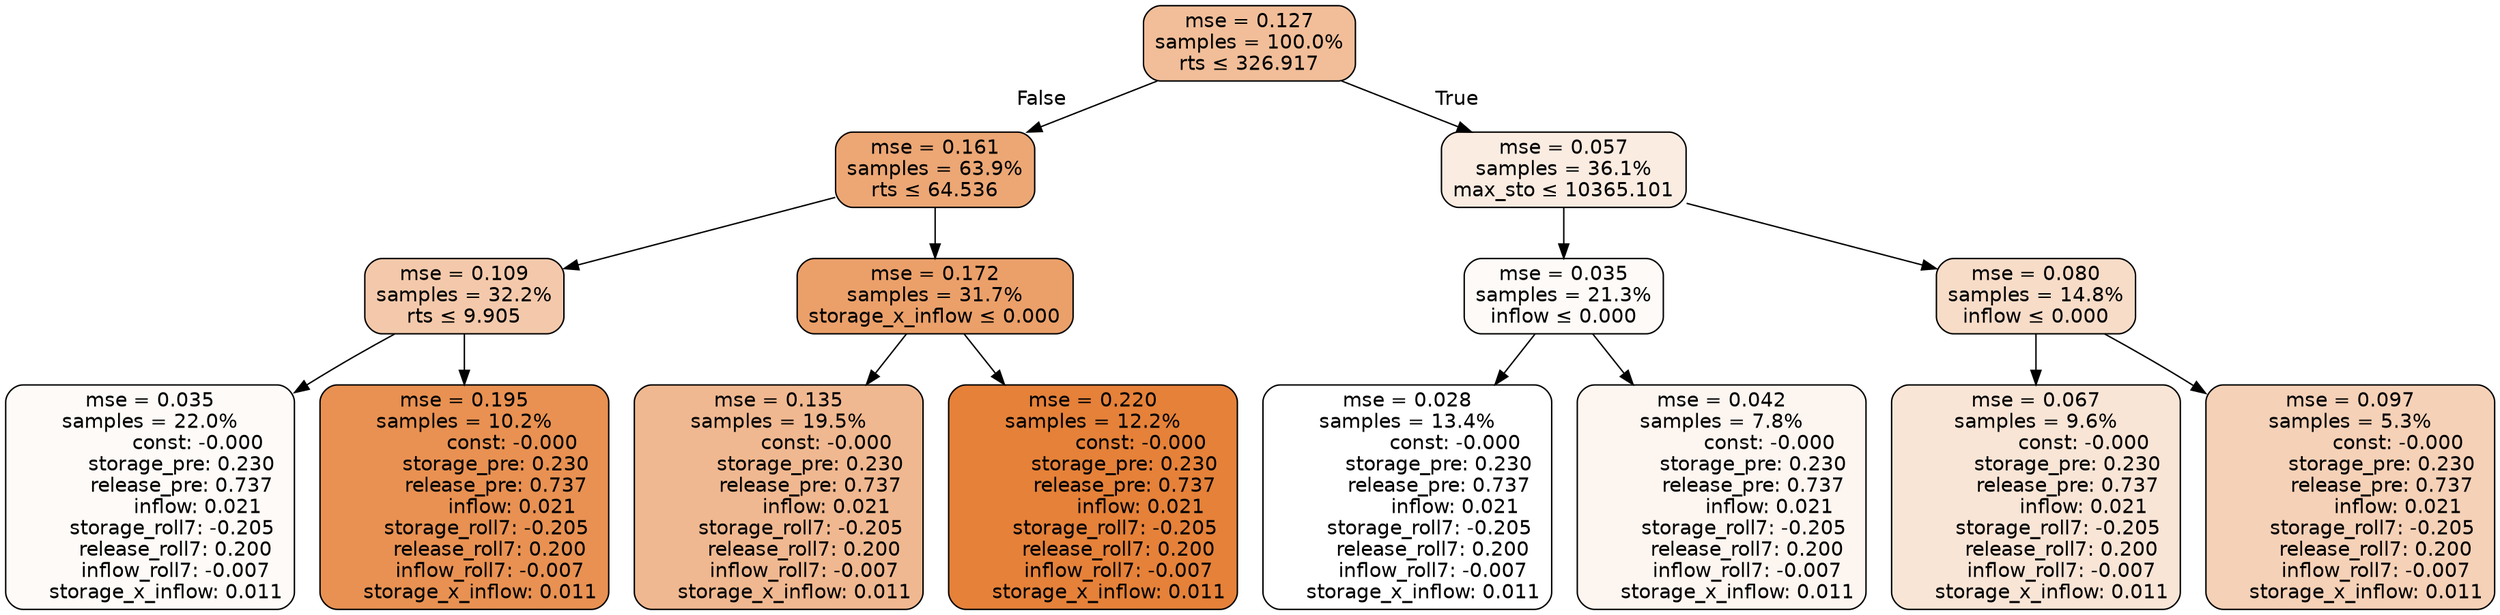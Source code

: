 digraph tree {
node [shape=rectangle, style="filled, rounded", color="black", fontname=helvetica] ;
edge [fontname=helvetica] ;
	"0" [label="mse = 0.127
samples = 100.0%
rts &le; 326.917", fillcolor="#f1be99"]
	"1" [label="mse = 0.161
samples = 63.9%
rts &le; 64.536", fillcolor="#eca775"]
	"2" [label="mse = 0.109
samples = 32.2%
rts &le; 9.905", fillcolor="#f4c9ab"]
	"3" [label="mse = 0.035
samples = 22.0%
               const: -0.000
          storage_pre: 0.230
          release_pre: 0.737
               inflow: 0.021
       storage_roll7: -0.205
        release_roll7: 0.200
        inflow_roll7: -0.007
     storage_x_inflow: 0.011", fillcolor="#fdfaf7"]
	"4" [label="mse = 0.195
samples = 10.2%
               const: -0.000
          storage_pre: 0.230
          release_pre: 0.737
               inflow: 0.021
       storage_roll7: -0.205
        release_roll7: 0.200
        inflow_roll7: -0.007
     storage_x_inflow: 0.011", fillcolor="#e89152"]
	"5" [label="mse = 0.172
samples = 31.7%
storage_x_inflow &le; 0.000", fillcolor="#eba06a"]
	"6" [label="mse = 0.135
samples = 19.5%
               const: -0.000
          storage_pre: 0.230
          release_pre: 0.737
               inflow: 0.021
       storage_roll7: -0.205
        release_roll7: 0.200
        inflow_roll7: -0.007
     storage_x_inflow: 0.011", fillcolor="#f0b890"]
	"7" [label="mse = 0.220
samples = 12.2%
               const: -0.000
          storage_pre: 0.230
          release_pre: 0.737
               inflow: 0.021
       storage_roll7: -0.205
        release_roll7: 0.200
        inflow_roll7: -0.007
     storage_x_inflow: 0.011", fillcolor="#e58139"]
	"8" [label="mse = 0.057
samples = 36.1%
max_sto &le; 10365.101", fillcolor="#fbece1"]
	"9" [label="mse = 0.035
samples = 21.3%
inflow &le; 0.000", fillcolor="#fdfaf7"]
	"10" [label="mse = 0.028
samples = 13.4%
               const: -0.000
          storage_pre: 0.230
          release_pre: 0.737
               inflow: 0.021
       storage_roll7: -0.205
        release_roll7: 0.200
        inflow_roll7: -0.007
     storage_x_inflow: 0.011", fillcolor="#ffffff"]
	"11" [label="mse = 0.042
samples = 7.8%
               const: -0.000
          storage_pre: 0.230
          release_pre: 0.737
               inflow: 0.021
       storage_roll7: -0.205
        release_roll7: 0.200
        inflow_roll7: -0.007
     storage_x_inflow: 0.011", fillcolor="#fdf5f0"]
	"12" [label="mse = 0.080
samples = 14.8%
inflow &le; 0.000", fillcolor="#f7dcc8"]
	"13" [label="mse = 0.067
samples = 9.6%
               const: -0.000
          storage_pre: 0.230
          release_pre: 0.737
               inflow: 0.021
       storage_roll7: -0.205
        release_roll7: 0.200
        inflow_roll7: -0.007
     storage_x_inflow: 0.011", fillcolor="#f9e5d6"]
	"14" [label="mse = 0.097
samples = 5.3%
               const: -0.000
          storage_pre: 0.230
          release_pre: 0.737
               inflow: 0.021
       storage_roll7: -0.205
        release_roll7: 0.200
        inflow_roll7: -0.007
     storage_x_inflow: 0.011", fillcolor="#f5d1b7"]

	"0" -> "1" [labeldistance=2.5, labelangle=45, headlabel="False"]
	"1" -> "2"
	"2" -> "3"
	"2" -> "4"
	"1" -> "5"
	"5" -> "6"
	"5" -> "7"
	"0" -> "8" [labeldistance=2.5, labelangle=-45, headlabel="True"]
	"8" -> "9"
	"9" -> "10"
	"9" -> "11"
	"8" -> "12"
	"12" -> "13"
	"12" -> "14"
}